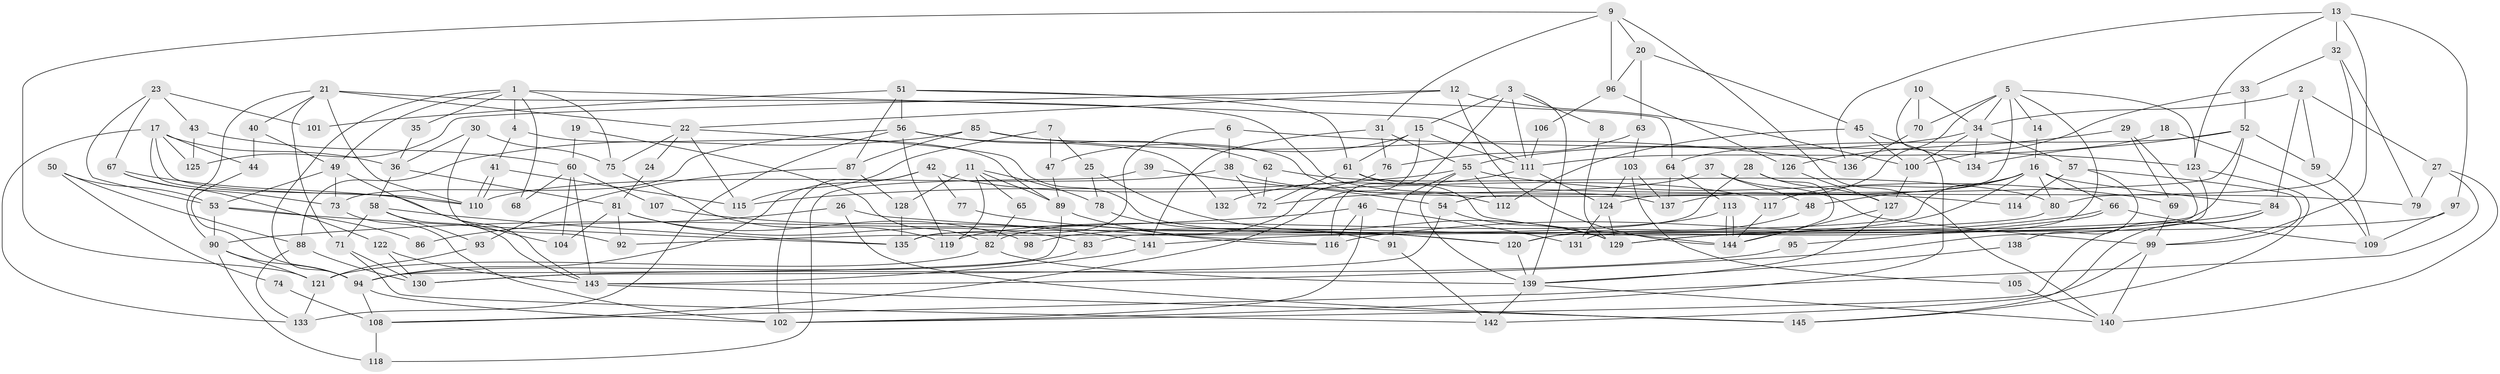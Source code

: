 // coarse degree distribution, {7: 0.04950495049504951, 5: 0.13861386138613863, 4: 0.1485148514851485, 10: 0.019801980198019802, 3: 0.2871287128712871, 2: 0.16831683168316833, 12: 0.019801980198019802, 13: 0.019801980198019802, 9: 0.0297029702970297, 11: 0.0297029702970297, 6: 0.0891089108910891}
// Generated by graph-tools (version 1.1) at 2025/18/03/04/25 18:18:54]
// undirected, 145 vertices, 290 edges
graph export_dot {
graph [start="1"]
  node [color=gray90,style=filled];
  1;
  2;
  3;
  4;
  5;
  6;
  7;
  8;
  9;
  10;
  11;
  12;
  13;
  14;
  15;
  16;
  17;
  18;
  19;
  20;
  21;
  22;
  23;
  24;
  25;
  26;
  27;
  28;
  29;
  30;
  31;
  32;
  33;
  34;
  35;
  36;
  37;
  38;
  39;
  40;
  41;
  42;
  43;
  44;
  45;
  46;
  47;
  48;
  49;
  50;
  51;
  52;
  53;
  54;
  55;
  56;
  57;
  58;
  59;
  60;
  61;
  62;
  63;
  64;
  65;
  66;
  67;
  68;
  69;
  70;
  71;
  72;
  73;
  74;
  75;
  76;
  77;
  78;
  79;
  80;
  81;
  82;
  83;
  84;
  85;
  86;
  87;
  88;
  89;
  90;
  91;
  92;
  93;
  94;
  95;
  96;
  97;
  98;
  99;
  100;
  101;
  102;
  103;
  104;
  105;
  106;
  107;
  108;
  109;
  110;
  111;
  112;
  113;
  114;
  115;
  116;
  117;
  118;
  119;
  120;
  121;
  122;
  123;
  124;
  125;
  126;
  127;
  128;
  129;
  130;
  131;
  132;
  133;
  134;
  135;
  136;
  137;
  138;
  139;
  140;
  141;
  142;
  143;
  144;
  145;
  1 -- 4;
  1 -- 49;
  1 -- 35;
  1 -- 68;
  1 -- 75;
  1 -- 94;
  1 -- 111;
  2 -- 27;
  2 -- 34;
  2 -- 59;
  2 -- 84;
  3 -- 15;
  3 -- 139;
  3 -- 8;
  3 -- 111;
  3 -- 116;
  4 -- 89;
  4 -- 41;
  5 -- 137;
  5 -- 34;
  5 -- 14;
  5 -- 70;
  5 -- 120;
  5 -- 123;
  5 -- 124;
  6 -- 135;
  6 -- 123;
  6 -- 38;
  7 -- 115;
  7 -- 47;
  7 -- 25;
  8 -- 129;
  9 -- 121;
  9 -- 140;
  9 -- 20;
  9 -- 31;
  9 -- 96;
  10 -- 102;
  10 -- 70;
  10 -- 34;
  11 -- 89;
  11 -- 119;
  11 -- 65;
  11 -- 78;
  11 -- 128;
  12 -- 144;
  12 -- 100;
  12 -- 22;
  12 -- 125;
  13 -- 123;
  13 -- 32;
  13 -- 97;
  13 -- 99;
  13 -- 136;
  14 -- 16;
  15 -- 61;
  15 -- 111;
  15 -- 47;
  15 -- 108;
  16 -- 80;
  16 -- 84;
  16 -- 48;
  16 -- 66;
  16 -- 92;
  16 -- 98;
  16 -- 117;
  17 -- 44;
  17 -- 125;
  17 -- 36;
  17 -- 104;
  17 -- 110;
  17 -- 133;
  18 -- 109;
  18 -- 111;
  19 -- 60;
  19 -- 82;
  20 -- 96;
  20 -- 45;
  20 -- 63;
  21 -- 110;
  21 -- 90;
  21 -- 22;
  21 -- 40;
  21 -- 71;
  21 -- 137;
  22 -- 24;
  22 -- 75;
  22 -- 115;
  22 -- 120;
  23 -- 67;
  23 -- 53;
  23 -- 43;
  23 -- 101;
  24 -- 81;
  25 -- 129;
  25 -- 78;
  26 -- 116;
  26 -- 145;
  26 -- 86;
  27 -- 108;
  27 -- 140;
  27 -- 79;
  28 -- 127;
  28 -- 144;
  28 -- 135;
  29 -- 69;
  29 -- 131;
  29 -- 126;
  30 -- 92;
  30 -- 75;
  30 -- 36;
  31 -- 55;
  31 -- 76;
  31 -- 141;
  32 -- 33;
  32 -- 80;
  32 -- 79;
  33 -- 100;
  33 -- 52;
  34 -- 55;
  34 -- 57;
  34 -- 100;
  34 -- 134;
  35 -- 36;
  36 -- 58;
  36 -- 81;
  37 -- 48;
  37 -- 72;
  37 -- 99;
  38 -- 110;
  38 -- 72;
  38 -- 114;
  39 -- 118;
  39 -- 54;
  40 -- 49;
  40 -- 44;
  41 -- 115;
  41 -- 110;
  41 -- 110;
  42 -- 102;
  42 -- 94;
  42 -- 77;
  42 -- 117;
  43 -- 60;
  43 -- 125;
  44 -- 94;
  45 -- 100;
  45 -- 112;
  45 -- 134;
  46 -- 116;
  46 -- 90;
  46 -- 102;
  46 -- 131;
  47 -- 89;
  48 -- 120;
  49 -- 73;
  49 -- 143;
  49 -- 53;
  50 -- 53;
  50 -- 88;
  50 -- 74;
  51 -- 56;
  51 -- 61;
  51 -- 64;
  51 -- 87;
  51 -- 101;
  52 -- 134;
  52 -- 64;
  52 -- 54;
  52 -- 59;
  52 -- 83;
  53 -- 135;
  53 -- 86;
  53 -- 90;
  54 -- 130;
  54 -- 129;
  55 -- 91;
  55 -- 139;
  55 -- 69;
  55 -- 112;
  55 -- 115;
  56 -- 119;
  56 -- 133;
  56 -- 62;
  56 -- 73;
  56 -- 132;
  57 -- 99;
  57 -- 114;
  57 -- 138;
  58 -- 71;
  58 -- 93;
  58 -- 135;
  58 -- 143;
  59 -- 109;
  60 -- 104;
  60 -- 143;
  60 -- 68;
  60 -- 107;
  61 -- 144;
  61 -- 79;
  61 -- 72;
  62 -- 72;
  62 -- 80;
  63 -- 76;
  63 -- 103;
  64 -- 137;
  64 -- 113;
  65 -- 82;
  66 -- 109;
  66 -- 95;
  66 -- 116;
  67 -- 110;
  67 -- 73;
  67 -- 122;
  69 -- 99;
  70 -- 136;
  71 -- 130;
  71 -- 142;
  73 -- 102;
  74 -- 108;
  75 -- 119;
  76 -- 82;
  77 -- 120;
  78 -- 91;
  80 -- 141;
  81 -- 83;
  81 -- 92;
  81 -- 98;
  81 -- 104;
  82 -- 121;
  82 -- 139;
  83 -- 94;
  84 -- 129;
  84 -- 102;
  84 -- 145;
  85 -- 112;
  85 -- 87;
  85 -- 88;
  85 -- 136;
  87 -- 128;
  87 -- 93;
  88 -- 133;
  88 -- 130;
  89 -- 94;
  89 -- 116;
  90 -- 94;
  90 -- 118;
  90 -- 121;
  91 -- 142;
  93 -- 121;
  94 -- 102;
  94 -- 108;
  95 -- 130;
  96 -- 126;
  96 -- 106;
  97 -- 129;
  97 -- 109;
  99 -- 140;
  99 -- 142;
  100 -- 127;
  103 -- 124;
  103 -- 105;
  103 -- 137;
  105 -- 140;
  106 -- 111;
  107 -- 141;
  108 -- 118;
  111 -- 124;
  111 -- 132;
  113 -- 144;
  113 -- 144;
  113 -- 119;
  117 -- 144;
  120 -- 139;
  121 -- 133;
  122 -- 143;
  122 -- 130;
  123 -- 143;
  123 -- 145;
  124 -- 129;
  124 -- 131;
  126 -- 127;
  127 -- 139;
  127 -- 144;
  128 -- 135;
  138 -- 139;
  139 -- 142;
  139 -- 140;
  141 -- 143;
  143 -- 145;
}

